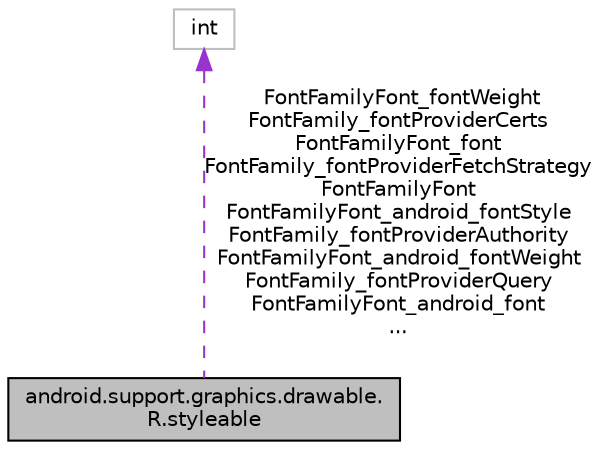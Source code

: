 digraph "android.support.graphics.drawable.R.styleable"
{
 // INTERACTIVE_SVG=YES
 // LATEX_PDF_SIZE
  edge [fontname="Helvetica",fontsize="10",labelfontname="Helvetica",labelfontsize="10"];
  node [fontname="Helvetica",fontsize="10",shape=record];
  Node1 [label="android.support.graphics.drawable.\lR.styleable",height=0.2,width=0.4,color="black", fillcolor="grey75", style="filled", fontcolor="black",tooltip=" "];
  Node2 -> Node1 [dir="back",color="darkorchid3",fontsize="10",style="dashed",label=" FontFamilyFont_fontWeight\nFontFamily_fontProviderCerts\nFontFamilyFont_font\nFontFamily_fontProviderFetchStrategy\nFontFamilyFont\nFontFamilyFont_android_fontStyle\nFontFamily_fontProviderAuthority\nFontFamilyFont_android_fontWeight\nFontFamily_fontProviderQuery\nFontFamilyFont_android_font\n..." ,fontname="Helvetica"];
  Node2 [label="int",height=0.2,width=0.4,color="grey75", fillcolor="white", style="filled",tooltip=" "];
}
